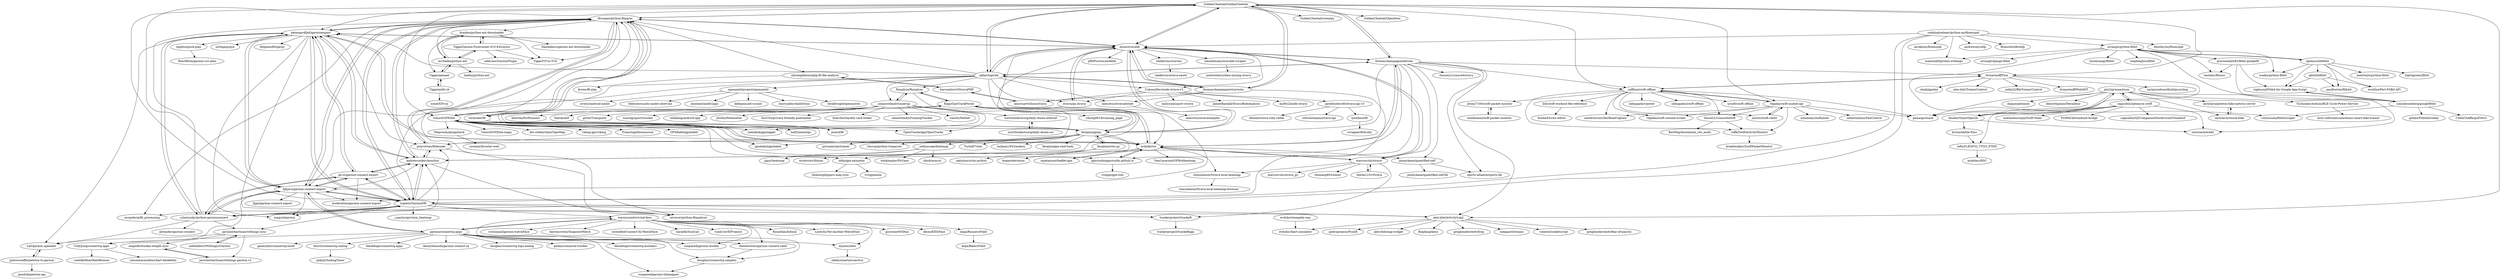 digraph G {
"GoldenCheetah/GoldenCheetah" -> "dtcooper/python-fitparse"
"GoldenCheetah/GoldenCheetah" -> "thomaschampagne/elevate"
"GoldenCheetah/GoldenCheetah" -> "cpfair/tapiriik"
"GoldenCheetah/GoldenCheetah" -> "dvmarinoff/Flux"
"GoldenCheetah/GoldenCheetah" -> "thomaschampagne/stravistix"
"GoldenCheetah/GoldenCheetah" -> "zoffline/zwift-offline"
"GoldenCheetah/GoldenCheetah" -> "petergardfjall/garminexport"
"GoldenCheetah/GoldenCheetah" -> "hozn/stravalib"
"GoldenCheetah/GoldenCheetah" -> "GoldenCheetah/sweatpy"
"GoldenCheetah/GoldenCheetah" -> "kjkjava/garmin-connect-export"
"GoldenCheetah/GoldenCheetah" -> "GoldenCheetah/OpenData"
"GoldenCheetah/GoldenCheetah" -> "tumic0/GPXSee"
"GoldenCheetah/GoldenCheetah" -> "alex-hhh/ActivityLog2"
"GoldenCheetah/GoldenCheetah" -> "Ogadai/zwift-mobile-api"
"GoldenCheetah/GoldenCheetah" -> "tcgoetz/GarminDB"
"tumic0/GPXSee" -> "viking-gps/viking"
"tumic0/GPXSee" -> "Maproom/qmapshack"
"tumic0/GPXSee" -> "OpenTracksApp/OpenTracks" ["e"=1]
"tumic0/GPXSee" -> "erik/derive"
"tumic0/GPXSee" -> "flopp/GpxTrackPoster"
"tumic0/GPXSee" -> "GPSBabel/gpsbabel"
"tumic0/GPXSee" -> "gpsbabel/gpsbabel"
"tumic0/GPXSee" -> "tumic0/GPXSee-maps"
"tumic0/GPXSee" -> "tkrajina/gpxpy"
"tumic0/GPXSee" -> "der-stefan/OpenTopoMap" ["e"=1]
"tumic0/GPXSee" -> "gpxstudio/gpxstudio.github.io"
"tumic0/GPXSee" -> "mendhak/gpslogger" ["e"=1]
"tumic0/GPXSee" -> "dtcooper/python-fitparse"
"tumic0/GPXSee" -> "zdila/gpx-animator"
"tumic0/GPXSee" -> "Framstag/libosmscout" ["e"=1]
"hozn/stravalib" -> "dtcooper/python-fitparse"
"hozn/stravalib" -> "strava/go.strava"
"hozn/stravalib" -> "tkrajina/gpxpy"
"hozn/stravalib" -> "marcusvolz/strava"
"hozn/stravalib" -> "sladkovm/stravaio"
"hozn/stravalib" -> "thomaschampagne/elevate"
"hozn/stravalib" -> "petergardfjall/garminexport"
"hozn/stravalib" -> "andrewcooke/choochoo"
"hozn/stravalib" -> "cpfair/tapiriik"
"hozn/stravalib" -> "thomaschampagne/stravistix"
"hozn/stravalib" -> "GoldenCheetah/GoldenCheetah"
"hozn/stravalib" -> "loisaidasam/stravalib-scraper"
"hozn/stravalib" -> "UnbounDev/node-strava-v3"
"hozn/stravalib" -> "kjkjava/garmin-connect-export"
"hozn/stravalib" -> "pR0Ps/stravaweblib"
"jonasoreland/runnerup" -> "Runalyze/Runalyze"
"jonasoreland/runnerup" -> "OpenTracksApp/OpenTracks" ["e"=1]
"jonasoreland/runnerup" -> "khertan/ForRunners"
"jonasoreland/runnerup" -> "bailuk/AAT"
"jonasoreland/runnerup" -> "grote/Transportr" ["e"=1]
"jonasoreland/runnerup" -> "ssaring/sportstracker"
"jonasoreland/runnerup" -> "nutritionfactsorg/daily-dozen-android"
"jonasoreland/runnerup" -> "wallabag/android-app" ["e"=1]
"jonasoreland/runnerup" -> "j4velin/Pedometer" ["e"=1]
"jonasoreland/runnerup" -> "SecUSo/privacy-friendly-pedometer" ["e"=1]
"jonasoreland/runnerup" -> "mendhak/gpslogger" ["e"=1]
"jonasoreland/runnerup" -> "brarcher/loyalty-card-locker" ["e"=1]
"jonasoreland/runnerup" -> "rainerblind/aTrainingTracker"
"jonasoreland/runnerup" -> "icasdri/Mather" ["e"=1]
"tkrajina/gpxpy" -> "tkrajina/srtm.py"
"tkrajina/gpxpy" -> "dtcooper/python-fitparse"
"tkrajina/gpxpy" -> "hozn/stravalib"
"tkrajina/gpxpy" -> "flopp/GpxTrackPoster"
"tkrajina/gpxpy" -> "pytrainer/pytrainer"
"tkrajina/gpxpy" -> "polyvertex/fitdecode"
"tkrajina/gpxpy" -> "tumic0/GPXSee"
"tkrajina/gpxpy" -> "vkurup/python-tcxparser"
"tkrajina/gpxpy" -> "mpetazzoni/leaflet-gpx" ["e"=1]
"tkrajina/gpxpy" -> "erik/derive"
"tkrajina/gpxpy" -> "Turbo87/utm" ["e"=1]
"tkrajina/gpxpy" -> "gpsbabel/gpsbabel"
"tkrajina/gpxpy" -> "mrJean1/PyGeodesy" ["e"=1]
"tkrajina/gpxpy" -> "tkrajina/gpx-cmd-tools"
"tkrajina/gpxpy" -> "sethoscope/heatmap"
"tkrajina/srtm.py" -> "tkrajina/gpxpy"
"tkrajina/srtm.py" -> "bopen/elevation" ["e"=1]
"tkrajina/srtm.py" -> "aatishnn/srtm-python"
"braiden/python-ant-downloader" -> "Tigge/Garmin-Forerunner-610-Extractor"
"braiden/python-ant-downloader" -> "mvillalba/python-ant"
"braiden/python-ant-downloader" -> "Tigge/FIT-to-TCX"
"braiden/python-ant-downloader" -> "DanAnkers/garmin-ant-downloader"
"braiden/python-ant-downloader" -> "Tigge/openant"
"dvmarinoff/Flux" -> "dvmarinoff/WebANT"
"dvmarinoff/Flux" -> "zacharyedwardbull/pycycling"
"dvmarinoff/Flux" -> "chadj/gpedal"
"dvmarinoff/Flux" -> "alex-hhh/TrainerControl"
"dvmarinoff/Flux" -> "jedla22/BleTrainerControl"
"dvmarinoff/Flux" -> "zoffline/zwift-offline"
"dvmarinoff/Flux" -> "paixaop/zwack"
"doudar/SmartSpin2k" -> "ptx2/gymnasticon"
"doudar/SmartSpin2k" -> "kswiorek/ble-ftms"
"doudar/SmartSpin2k" -> "snowzach/echbt"
"coddingtonbear/python-myfitnesspal" -> "andrewzey/mfp"
"coddingtonbear/python-myfitnesspal" -> "fitnessforlife/mfp"
"coddingtonbear/python-myfitnesspal" -> "maximebf/python-withings"
"coddingtonbear/python-myfitnesspal" -> "orcasgit/python-fitbit"
"coddingtonbear/python-myfitnesspal" -> "cyberjunky/python-garminconnect"
"coddingtonbear/python-myfitnesspal" -> "bhutley/myfitnesspal"
"coddingtonbear/python-myfitnesspal" -> "savaki/myfitnesspal"
"coddingtonbear/python-myfitnesspal" -> "tcgoetz/GarminDB"
"coddingtonbear/python-myfitnesspal" -> "hozn/stravalib"
"thomaschampagne/elevate" -> "SauceLLC/sauce4strava"
"thomaschampagne/elevate" -> "GoldenCheetah/GoldenCheetah"
"thomaschampagne/elevate" -> "erik/derive"
"thomaschampagne/elevate" -> "hozn/stravalib"
"thomaschampagne/elevate" -> "cpfair/tapiriik"
"thomaschampagne/elevate" -> "sports-alliance/sports-lib"
"thomaschampagne/elevate" -> "zoffline/zwift-offline"
"thomaschampagne/elevate" -> "andrewcooke/choochoo"
"thomaschampagne/elevate" -> "dvmarinoff/Flux"
"thomaschampagne/elevate" -> "marcusvolz/strava"
"thomaschampagne/elevate" -> "gpxstudio/gpxstudio.github.io"
"thomaschampagne/elevate" -> "jimmykane/quantified-self"
"thomaschampagne/elevate" -> "tkrajina/gpxpy"
"thomaschampagne/elevate" -> "alex-hhh/ActivityLog2"
"trackerproject/trackeR" -> "trackerproject/trackeRapp"
"jimmykane/quantified-self" -> "sports-alliance/sports-lib"
"jimmykane/quantified-self" -> "jimmykane/quantified-self-lib"
"Maproom/qmapshack" -> "nrenner/brouter-web" ["e"=1]
"cpfair/tapiriik" -> "thomaschampagne/stravistix"
"cpfair/tapiriik" -> "GoldenCheetah/GoldenCheetah"
"cpfair/tapiriik" -> "kjkjava/garmin-connect-export"
"cpfair/tapiriik" -> "hozn/stravalib"
"cpfair/tapiriik" -> "thomaschampagne/elevate"
"cpfair/tapiriik" -> "petergardfjall/garminexport"
"cpfair/tapiriik" -> "Runalyze/Runalyze"
"cpfair/tapiriik" -> "dtcooper/python-fitparse"
"cpfair/tapiriik" -> "UnbounDev/node-strava-v3"
"cpfair/tapiriik" -> "strava/go.strava"
"cpfair/tapiriik" -> "erik/derive"
"cpfair/tapiriik" -> "jonasoreland/runnerup"
"cpfair/tapiriik" -> "tcgoetz/GarminDB"
"cpfair/tapiriik" -> "openambitproject/openambit"
"cpfair/tapiriik" -> "inexcitus/stravadotnet"
"dtcooper/python-fitparse" -> "polyvertex/fitdecode"
"dtcooper/python-fitparse" -> "Tigge/FIT-to-TCX"
"dtcooper/python-fitparse" -> "mtraver/python-fitanalysis"
"dtcooper/python-fitparse" -> "tcgoetz/GarminDB"
"dtcooper/python-fitparse" -> "tormoder/fit"
"dtcooper/python-fitparse" -> "andrewcooke/choochoo"
"dtcooper/python-fitparse" -> "hozn/stravalib"
"dtcooper/python-fitparse" -> "tkrajina/gpxpy"
"dtcooper/python-fitparse" -> "mcandocia/fit_processing"
"dtcooper/python-fitparse" -> "mvillalba/python-ant"
"dtcooper/python-fitparse" -> "kjkjava/garmin-connect-export"
"dtcooper/python-fitparse" -> "petergardfjall/garminexport"
"dtcooper/python-fitparse" -> "GoldenCheetah/GoldenCheetah"
"dtcooper/python-fitparse" -> "adriangibbons/php-fit-file-analysis"
"dtcooper/python-fitparse" -> "braiden/python-ant-downloader"
"pe-st/garmin-connect-export" -> "moderation/garmin-connect-export"
"pe-st/garmin-connect-export" -> "petergardfjall/garminexport"
"pe-st/garmin-connect-export" -> "kjkjava/garmin-connect-export"
"pe-st/garmin-connect-export" -> "cyberjunky/python-garminconnect"
"pe-st/garmin-connect-export" -> "tcgoetz/GarminDB"
"pe-st/garmin-connect-export" -> "andrewcooke/choochoo"
"gpxstudio/gpxstudio.github.io" -> "erik/derive"
"gpxstudio/gpxstudio.github.io" -> "vcoppe/gpx-tool"
"openyou/libfitbit" -> "loghound/Fitbit-for-Google-App-Script"
"openyou/libfitbit" -> "wadey/python-fitbit"
"openyou/libfitbit" -> "andrewjw/python-fitbit"
"openyou/libfitbit" -> "hiptopjones/fitbit"
"openyou/libfitbit" -> "orcasgit/python-fitbit"
"openyou/libfitbit" -> "ericblue/Perl-FitBit-API"
"openyou/libfitbit" -> "qdot/libfitbit"
"openyou/libfitbit" -> "paulburton/fitbitd"
"myneur/late" -> "okdar/smartarcsactive"
"Runalyze/Runalyze" -> "flopp/GpxTrackPoster"
"Runalyze/Runalyze" -> "jonasoreland/runnerup"
"Runalyze/Runalyze" -> "pytrainer/pytrainer"
"erik/derive" -> "remisalmon/Strava-local-heatmap"
"erik/derive" -> "marcusvolz/strava"
"erik/derive" -> "flopp/GpxTrackPoster"
"erik/derive" -> "jimmykane/quantified-self"
"erik/derive" -> "petergardfjall/garminexport"
"erik/derive" -> "gpxstudio/gpxstudio.github.io"
"erik/derive" -> "tumic0/GPXSee"
"erik/derive" -> "thomaschampagne/elevate"
"erik/derive" -> "zdila/gpx-animator"
"erik/derive" -> "TomCasavant/GPXtoHeatmap"
"erik/derive" -> "mpetazzoni/leaflet-gpx" ["e"=1]
"andrewcooke/choochoo" -> "polyvertex/fitdecode"
"andrewcooke/choochoo" -> "petergardfjall/garminexport"
"andrewcooke/choochoo" -> "dtcooper/python-fitparse"
"andrewcooke/choochoo" -> "pe-st/garmin-connect-export"
"andrewcooke/choochoo" -> "mtraver/python-fitanalysis"
"andrewcooke/choochoo" -> "tcgoetz/GarminDB"
"petergardfjall/garminexport" -> "kjkjava/garmin-connect-export"
"petergardfjall/garminexport" -> "tcgoetz/GarminDB"
"petergardfjall/garminexport" -> "cyberjunky/python-garminconnect"
"petergardfjall/garminexport" -> "pe-st/garmin-connect-export"
"petergardfjall/garminexport" -> "andrewcooke/choochoo"
"petergardfjall/garminexport" -> "felipeam86/garpy"
"petergardfjall/garminexport" -> "La0/garmin-uploader"
"petergardfjall/garminexport" -> "dtcooper/python-fitparse"
"petergardfjall/garminexport" -> "magsol/garmin"
"petergardfjall/garminexport" -> "erik/derive"
"petergardfjall/garminexport" -> "polyvertex/fitdecode"
"petergardfjall/garminexport" -> "sirfoga/pygce"
"petergardfjall/garminexport" -> "hozn/stravalib"
"petergardfjall/garminexport" -> "mgifos/quick-plan"
"petergardfjall/garminexport" -> "alex-hhh/ActivityLog2"
"warmsound/crystal-face" -> "RyanDam/Infocal"
"warmsound/crystal-face" -> "Laverlin/Yet-Another-WatchFace"
"warmsound/crystal-face" -> "garmin/connectiq-apps"
"warmsound/crystal-face" -> "douglasr/connectiq-samples"
"warmsound/crystal-face" -> "gcormier9/GRun"
"warmsound/crystal-face" -> "dbcm/KISSFace"
"warmsound/crystal-face" -> "danielsiwiec/garmin-connect-seed"
"warmsound/crystal-face" -> "victorpaul/garmin-watchFace"
"warmsound/crystal-face" -> "myneur/late"
"warmsound/crystal-face" -> "darrencroton/SnapshotWatch"
"warmsound/crystal-face" -> "ravenfeld/Connect-IQ-WatchFace"
"warmsound/crystal-face" -> "haraldh/SunCalc"
"warmsound/crystal-face" -> "kopa/RunnersField"
"warmsound/crystal-face" -> "tumb1er/ElPrimero"
"warmsound/crystal-face" -> "sunpazed/garmin-mickey"
"mgifos/quick-plan" -> "Raistlfiren/garmin-csv-plan"
"garmin/connectiq-apps" -> "douglasr/connectiq-samples"
"garmin/connectiq-apps" -> "CodyJung/connectiq-apps"
"garmin/connectiq-apps" -> "warmsound/crystal-face"
"garmin/connectiq-apps" -> "danielsiwiec/garmin-connect-seed"
"garmin/connectiq-apps" -> "gatkin/commute-tracker"
"garmin/connectiq-apps" -> "sunpazed/garmin-tilemapper"
"garmin/connectiq-apps" -> "blackdogit/connectiq-monkeyc"
"garmin/connectiq-apps" -> "genecyber/connectiq-build"
"garmin/connectiq-apps" -> "dmrrlc/connectiq-sailing"
"garmin/connectiq-apps" -> "myneur/late"
"garmin/connectiq-apps" -> "kjkjava/garmin-connect-export"
"garmin/connectiq-apps" -> "blackdogit/connectiq-apps"
"garmin/connectiq-apps" -> "sunpazed/garmin-mickey"
"garmin/connectiq-apps" -> "dennybiasiolli/garmin-connect-iq"
"garmin/connectiq-apps" -> "douglasr/connectiq-logo-analog"
"sethoscope/heatmap" -> "cbick/osmviz"
"sethoscope/heatmap" -> "jjguy/heatmap"
"sethoscope/heatmap" -> "wrobstory/folium" ["e"=1]
"sethoscope/heatmap" -> "esdalmaijer/PyGaze" ["e"=1]
"Tigge/Garmin-Forerunner-610-Extractor" -> "braiden/python-ant-downloader"
"Tigge/Garmin-Forerunner-610-Extractor" -> "Tigge/FIT-to-TCX"
"Tigge/Garmin-Forerunner-610-Extractor" -> "adiesner/GarminPlugin"
"Tigge/Garmin-Forerunner-610-Extractor" -> "mvillalba/python-ant"
"nutritionfactsorg/daily-dozen-android" -> "nutritionfactsorg/daily-dozen-ios"
"cagnulein/qdomyos-zwift" -> "ptx2/gymnasticon"
"cagnulein/qdomyos-zwift" -> "snowzach/echbt"
"cagnulein/qdomyos-zwift" -> "paixaop/zwack"
"cagnulein/qdomyos-zwift" -> "doudar/SmartSpin2k"
"cagnulein/qdomyos-zwift" -> "ProH4Ck/treadmill-bridge"
"cagnulein/qdomyos-zwift" -> "cagnulein/QZCompanionNordictrackTreadmill"
"cagnulein/qdomyos-zwift" -> "lefty01/ESP32_TTGO_FTMS"
"cagnulein/qdomyos-zwift" -> "matandoocorpo/Zwift-Steer"
"evdubs/renegade-way" -> "evdubs/chart-simulator"
"magnific0/nokia-weight-sync" -> "jaroslawhartman/withings-garmin-v2"
"qdot/libfitbit" -> "paulburton/fitbitd"
"qdot/libfitbit" -> "ericblue/Perl-FitBit-API"
"qdot/libfitbit" -> "loghound/Fitbit-for-Google-App-Script"
"thomaschampagne/stravistix" -> "cpfair/tapiriik"
"thomaschampagne/stravistix" -> "GoldenCheetah/GoldenCheetah"
"thomaschampagne/stravistix" -> "inexcitus/stravadotnet"
"thomaschampagne/stravistix" -> "hozn/stravalib"
"thomaschampagne/stravistix" -> "iamstuartwilson/strava"
"thomaschampagne/stravistix" -> "moderation/garmin-connect-export"
"loghound/Fitbit-for-Google-App-Script" -> "simonbromberg/googlefitbit"
"orcasgit/python-fitbit" -> "orcasgit/django-fitbit"
"orcasgit/python-fitbit" -> "openyou/libfitbit"
"orcasgit/python-fitbit" -> "wadey/python-fitbit"
"orcasgit/python-fitbit" -> "maximebf/python-withings"
"orcasgit/python-fitbit" -> "corynissen/fitbitScraper"
"orcasgit/python-fitbit" -> "teramonagi/fitbitr"
"orcasgit/python-fitbit" -> "stephenjhsu/fitbit"
"orcasgit/python-fitbit" -> "simonbromberg/googlefitbit"
"orcasgit/python-fitbit" -> "tantalor/fitsync"
"orcasgit/python-fitbit" -> "praveendath92/fitbit-googlefit"
"praveendath92/fitbit-googlefit" -> "tantalor/fitsync"
"praveendath92/fitbit-googlefit" -> "loghound/Fitbit-for-Google-App-Script"
"praveendath92/fitbit-googlefit" -> "simonbromberg/googlefitbit"
"simonbromberg/googlefitbit" -> "loghound/Fitbit-for-Google-App-Script"
"simonbromberg/googlefitbit" -> "corynissen/fitbitScraper"
"simonbromberg/googlefitbit" -> "CollinChaffin/psFitb1t"
"simonbromberg/googlefitbit" -> "qslabs/FitbitIntraday"
"mvillalba/python-ant" -> "braiden/python-ant-downloader"
"mvillalba/python-ant" -> "Tigge/openant"
"mvillalba/python-ant" -> "baderj/python-ant"
"mvillalba/python-ant" -> "Tigge/Garmin-Forerunner-610-Extractor"
"La0/garmin-uploader" -> "philosowaffle/peloton-to-garmin"
"philosowaffle/peloton-to-garmin" -> "La0/garmin-uploader"
"philosowaffle/peloton-to-garmin" -> "geudrik/peloton-api"
"zdila/gpx-animator" -> "rvl/gpxanim"
"zdila/gpx-animator" -> "thomergil/gopro-map-sync"
"tcgoetz/GarminDB" -> "petergardfjall/garminexport"
"tcgoetz/GarminDB" -> "cyberjunky/python-garminconnect"
"tcgoetz/GarminDB" -> "kjkjava/garmin-connect-export"
"tcgoetz/GarminDB" -> "dtcooper/python-fitparse"
"tcgoetz/GarminDB" -> "pe-st/garmin-connect-export"
"tcgoetz/GarminDB" -> "polyvertex/fitdecode"
"tcgoetz/GarminDB" -> "andrewcooke/choochoo"
"tcgoetz/GarminDB" -> "alex-hhh/ActivityLog2"
"tcgoetz/GarminDB" -> "magsol/garmin"
"tcgoetz/GarminDB" -> "mcandocia/fit_processing"
"tcgoetz/GarminDB" -> "mtraver/python-fitanalysis"
"tcgoetz/GarminDB" -> "j-paulus/grrrmin_heatmap"
"tcgoetz/GarminDB" -> "jaroslawhartman/withings-sync"
"tcgoetz/GarminDB" -> "trackerproject/trackeR"
"tcgoetz/GarminDB" -> "warmsound/crystal-face"
"sladkovm/stravaio" -> "sladkovm/strava-oauth"
"marcusvolz/strava" -> "fawda123/rStrava"
"marcusvolz/strava" -> "erik/derive"
"marcusvolz/strava" -> "marcusvolz/strava_py"
"marcusvolz/strava" -> "hozn/stravalib"
"marcusvolz/strava" -> "remisalmon/Strava-local-heatmap"
"marcusvolz/strava" -> "trackerproject/trackeR"
"marcusvolz/strava" -> "thomasp85/tweenr" ["e"=1]
"Ogadai/zwift-mobile-api" -> "jsmits/zwift-client"
"Ogadai/zwift-mobile-api" -> "Ogadai/zwift-second-screen"
"Ogadai/zwift-mobile-api" -> "sebastianlinz/FanControl"
"Ogadai/zwift-mobile-api" -> "sandermvanvliet/RoadCaptain"
"Ogadai/zwift-mobile-api" -> "mhanney/zwiftalizer"
"Ogadai/zwift-mobile-api" -> "zoffline/zwift-offline"
"Ogadai/zwift-mobile-api" -> "SauceLLC/sauce4zwift"
"Ogadai/zwift-mobile-api" -> "ruffk/ZwiftActivityMonitor"
"Ogadai/zwift-mobile-api" -> "paixaop/zwack"
"danielsiwiec/garmin-connect-seed" -> "douglasr/connectiq-samples"
"zoffline/zwift-offline" -> "Ogadai/zwift-mobile-api"
"zoffline/zwift-offline" -> "sandermvanvliet/RoadCaptain"
"zoffline/zwift-offline" -> "SauceLLC/sauce4zwift"
"zoffline/zwift-offline" -> "paixaop/zwack"
"zoffline/zwift-offline" -> "dvmarinoff/Flux"
"zoffline/zwift-offline" -> "jsmits/zwift-client"
"zoffline/zwift-offline" -> "oldnapalm/vpower"
"zoffline/zwift-offline" -> "oldnapalm/zwift-offline"
"zoffline/zwift-offline" -> "jeroni7100/zwift-packet-monitor"
"zoffline/zwift-offline" -> "ruffk/ZwiftActivityMonitor"
"zoffline/zwift-offline" -> "h4l/zwift-workout-file-reference"
"zoffline/zwift-offline" -> "ursoft/zwift-offline"
"zoffline/zwift-offline" -> "Ogadai/zwift-second-screen"
"UnbounDev/node-strava-v3" -> "millsy/passport-strava"
"UnbounDev/node-strava-v3" -> "iamstuartwilson/strava"
"UnbounDev/node-strava-v3" -> "JamesRandall/StravaRideAnalysis"
"UnbounDev/node-strava-v3" -> "mcfitz2/node-strava"
"UnbounDev/node-strava-v3" -> "jaredholdcroft/strava-api-v3"
"UnbounDev/node-strava-v3" -> "strava/go.strava"
"SauceLLC/sauce4zwift" -> "BasWeg/dosenhuhn_s4z_mods"
"SauceLLC/sauce4zwift" -> "ruffk/ZwiftActivityMonitor"
"remisalmon/Strava-local-heatmap" -> "remisalmon/Strava-local-heatmap-browser"
"kjkjava/garmin-connect-export" -> "petergardfjall/garminexport"
"kjkjava/garmin-connect-export" -> "pe-st/garmin-connect-export"
"kjkjava/garmin-connect-export" -> "tcgoetz/GarminDB"
"kjkjava/garmin-connect-export" -> "moderation/garmin-connect-export"
"kjkjava/garmin-connect-export" -> "dtcooper/python-fitparse"
"kjkjava/garmin-connect-export" -> "fjgal/garmin-connect-export"
"kjkjava/garmin-connect-export" -> "magsol/garmin"
"kjkjava/garmin-connect-export" -> "cyberjunky/python-garminconnect"
"kjkjava/garmin-connect-export" -> "CodyJung/connectiq-apps"
"kjkjava/garmin-connect-export" -> "garmin/connectiq-apps"
"kjkjava/garmin-connect-export" -> "andrewcooke/choochoo"
"flopp/GpxTrackPoster" -> "erik/derive"
"flopp/GpxTrackPoster" -> "Runalyze/Runalyze"
"flopp/GpxTrackPoster" -> "tkrajina/gpxpy"
"flopp/GpxTrackPoster" -> "tumic0/GPXSee"
"flopp/GpxTrackPoster" -> "yihong0618/running_page" ["e"=1]
"fawda123/rStrava" -> "marcusvolz/strava"
"openambitproject/openambit" -> "montant/ambit2gpx"
"openambitproject/openambit" -> "kekepins/alt-scount"
"openambitproject/openambit" -> "starryalley/AmbitSync"
"openambitproject/openambit" -> "bwaldvogel/openmoves"
"openambitproject/openambit" -> "uvwxy/android-ambit"
"openambitproject/openambit" -> "follesoe/suunto-ambit-intervals"
"jaroslawhartman/withings-sync" -> "sodelalbert/Withings2Garmin"
"jaroslawhartman/withings-sync" -> "jaroslawhartman/withings-garmin-v2"
"jaroslawhartman/withings-sync" -> "magnific0/nokia-weight-sync"
"jaroslawhartman/withings-sync" -> "La0/garmin-uploader"
"sodelalbert/Withings2Garmin" -> "jaroslawhartman/withings-sync"
"cyberjunky/python-garminconnect" -> "petergardfjall/garminexport"
"cyberjunky/python-garminconnect" -> "tcgoetz/GarminDB"
"cyberjunky/python-garminconnect" -> "pe-st/garmin-connect-export"
"cyberjunky/python-garminconnect" -> "abrander/garmin-connect"
"cyberjunky/python-garminconnect" -> "kjkjava/garmin-connect-export"
"cyberjunky/python-garminconnect" -> "jaroslawhartman/withings-sync"
"cyberjunky/python-garminconnect" -> "La0/garmin-uploader"
"cyberjunky/python-garminconnect" -> "andrewcooke/choochoo"
"cyberjunky/python-garminconnect" -> "dtcooper/python-fitparse"
"loisaidasam/stravalib-scraper" -> "andreiolariu/data-mining-strava"
"polyvertex/fitdecode" -> "mtraver/python-fitanalysis"
"polyvertex/fitdecode" -> "dtcooper/python-fitparse"
"polyvertex/fitdecode" -> "andrewcooke/choochoo"
"ptx2/gymnasticon" -> "doudar/SmartSpin2k"
"ptx2/gymnasticon" -> "snowzach/echbt"
"ptx2/gymnasticon" -> "paixaop/zwack"
"ptx2/gymnasticon" -> "ihaque/pelomon"
"ptx2/gymnasticon" -> "iaroslavn/peloton-bike-metrics-server"
"ptx2/gymnasticon" -> "benwithjamin/Derailleur"
"ptx2/gymnasticon" -> "Tschucker/ArduinoBLE-Cycle-Power-Service"
"ptx2/gymnasticon" -> "cagnulein/qdomyos-zwift"
"ptx2/gymnasticon" -> "iaroslavn/zwack-bike"
"CodyJung/connectiq-apps" -> "roelofk/HeartRateRunner"
"CodyJung/connectiq-apps" -> "simonmacmullen/chart-datafields"
"adriangibbons/php-fit-file-analysis" -> "krwes/fit-php"
"adriangibbons/php-fit-file-analysis" -> "basvandorst/StravaPHP"
"basvandorst/StravaPHP" -> "iamstuartwilson/strava"
"basvandorst/StravaPHP" -> "adriangibbons/php-fit-file-analysis"
"iamstuartwilson/strava" -> "basvandorst/StravaPHP"
"jaroslawhartman/withings-garmin-v2" -> "magnific0/nokia-weight-sync"
"h4l/zwift-workout-file-reference" -> "breiko83/zwo-editor"
"nutritionfactsorg/daily-dozen-ios" -> "nutritionfactsorg/daily-dozen-android"
"kopa/RunnersField" -> "kopa/BikersField"
"Tigge/antfs-cli" -> "Tigge/openant"
"Tigge/antfs-cli" -> "xonel/GFrun"
"jsmits/zwift-client" -> "Ogadai/zwift-mobile-api"
"ruffk/ZwiftActivityMonitor" -> "braddwalker/ZwiftPacketMonitor"
"strava/go.strava" -> "tormoder/fit"
"strava/go.strava" -> "hozn/stravalib"
"douglasr/connectiq-samples" -> "sunpazed/garmin-tilemapper"
"Tigge/openant" -> "Tigge/antfs-cli"
"Tigge/openant" -> "mvillalba/python-ant"
"inexcitus/stravadotnet" -> "inexcitus/stravasamples"
"tjwallace/fit" -> "scrapper/fit4ruby"
"kswiorek/ble-ftms" -> "lefty01/ESP32_TTGO_FTMS"
"lefty01/ESP32_TTGO_FTMS" -> "mobilars/RSC"
"iaroslavn/peloton-bike-metrics-server" -> "iaroslavn/zwack-bike"
"tormoder/fit" -> "jezard/fit"
"tormoder/fit" -> "half2me/antgo"
"tormoder/fit" -> "polyvertex/fitdecode"
"tormoder/fit" -> "dtcooper/python-fitparse"
"alex-hhh/ActivityLog2" -> "vishesh/racketscript" ["e"=1]
"alex-hhh/ActivityLog2" -> "greghendershott/fear-of-macros" ["e"=1]
"alex-hhh/ActivityLog2" -> "pedropramos/PyonR"
"alex-hhh/ActivityLog2" -> "alex-hhh/map-widget"
"alex-hhh/ActivityLog2" -> "Bogdanp/koyo" ["e"=1]
"alex-hhh/ActivityLog2" -> "evdubs/chart-simulator"
"alex-hhh/ActivityLog2" -> "greghendershott/frog" ["e"=1]
"alex-hhh/ActivityLog2" -> "soegaard/remacs"
"jaredholdcroft/strava-api-v3" -> "tjwallace/fit"
"jaredholdcroft/strava-api-v3" -> "dblock/strava-ruby-client"
"jaredholdcroft/strava-api-v3" -> "stevenchanin/strava-api"
"Tschucker/ArduinoBLE-Cycle-Power-Service" -> "krisc-informatica/arduino-smart-bike-trainer"
"dmrrlc/connectiq-sailing" -> "spikyjt/SailingTimer"
"jeroni7100/zwift-packet-monitor" -> "wiedmann/zwift-packet-monitor"
"wiedmann/zwift-packet-monitor" -> "jeroni7100/zwift-packet-monitor"
"iaroslavn/zwack-bike" -> "iaroslavn/peloton-bike-metrics-server"
"GoldenCheetah/GoldenCheetah" ["l"="-25.713,-23.448"]
"dtcooper/python-fitparse" ["l"="-25.682,-23.379"]
"thomaschampagne/elevate" ["l"="-25.736,-23.417"]
"cpfair/tapiriik" ["l"="-25.681,-23.439"]
"dvmarinoff/Flux" ["l"="-25.765,-23.522"]
"thomaschampagne/stravistix" ["l"="-25.69,-23.464"]
"zoffline/zwift-offline" ["l"="-25.738,-23.541"]
"petergardfjall/garminexport" ["l"="-25.674,-23.414"]
"hozn/stravalib" ["l"="-25.71,-23.411"]
"GoldenCheetah/sweatpy" ["l"="-25.738,-23.488"]
"kjkjava/garmin-connect-export" ["l"="-25.634,-23.417"]
"GoldenCheetah/OpenData" ["l"="-25.734,-23.472"]
"tumic0/GPXSee" ["l"="-25.702,-23.326"]
"alex-hhh/ActivityLog2" ["l"="-25.752,-23.448"]
"Ogadai/zwift-mobile-api" ["l"="-25.726,-23.558"]
"tcgoetz/GarminDB" ["l"="-25.657,-23.409"]
"viking-gps/viking" ["l"="-25.672,-23.268"]
"Maproom/qmapshack" ["l"="-25.693,-23.251"]
"OpenTracksApp/OpenTracks" ["l"="-28.254,-21.846"]
"erik/derive" ["l"="-25.724,-23.365"]
"flopp/GpxTrackPoster" ["l"="-25.676,-23.359"]
"GPSBabel/gpsbabel" ["l"="-25.701,-23.279"]
"gpsbabel/gpsbabel" ["l"="-25.673,-23.295"]
"tumic0/GPXSee-maps" ["l"="-25.706,-23.298"]
"tkrajina/gpxpy" ["l"="-25.669,-23.336"]
"der-stefan/OpenTopoMap" ["l"="18.293,24.59"]
"gpxstudio/gpxstudio.github.io" ["l"="-25.744,-23.342"]
"mendhak/gpslogger" ["l"="31.146,42.067"]
"zdila/gpx-animator" ["l"="-25.757,-23.31"]
"Framstag/libosmscout" ["l"="18.518,24.528"]
"strava/go.strava" ["l"="-25.717,-23.392"]
"marcusvolz/strava" ["l"="-25.756,-23.371"]
"sladkovm/stravaio" ["l"="-25.763,-23.411"]
"andrewcooke/choochoo" ["l"="-25.658,-23.39"]
"loisaidasam/stravalib-scraper" ["l"="-25.761,-23.395"]
"UnbounDev/node-strava-v3" ["l"="-25.768,-23.429"]
"pR0Ps/stravaweblib" ["l"="-25.74,-23.396"]
"jonasoreland/runnerup" ["l"="-25.605,-23.508"]
"Runalyze/Runalyze" ["l"="-25.623,-23.432"]
"khertan/ForRunners" ["l"="-25.59,-23.533"]
"bailuk/AAT" ["l"="-25.567,-23.541"]
"grote/Transportr" ["l"="-28.191,-21.865"]
"ssaring/sportstracker" ["l"="-25.599,-23.558"]
"nutritionfactsorg/daily-dozen-android" ["l"="-25.554,-23.573"]
"wallabag/android-app" ["l"="-32.929,-22.971"]
"j4velin/Pedometer" ["l"="-28.321,-22.373"]
"SecUSo/privacy-friendly-pedometer" ["l"="-26,-22.923"]
"brarcher/loyalty-card-locker" ["l"="-28.223,-21.573"]
"rainerblind/aTrainingTracker" ["l"="-25.614,-23.537"]
"icasdri/Mather" ["l"="-29.395,-23.052"]
"tkrajina/srtm.py" ["l"="-25.637,-23.293"]
"pytrainer/pytrainer" ["l"="-25.619,-23.37"]
"polyvertex/fitdecode" ["l"="-25.657,-23.373"]
"vkurup/python-tcxparser" ["l"="-25.622,-23.311"]
"mpetazzoni/leaflet-gpx" ["l"="17.567,24.464"]
"Turbo87/utm" ["l"="20.324,27.437"]
"mrJean1/PyGeodesy" ["l"="18.898,24.633"]
"tkrajina/gpx-cmd-tools" ["l"="-25.649,-23.312"]
"sethoscope/heatmap" ["l"="-25.621,-23.24"]
"bopen/elevation" ["l"="19.965,27.509"]
"aatishnn/srtm-python" ["l"="-25.611,-23.273"]
"braiden/python-ant-downloader" ["l"="-25.737,-23.284"]
"Tigge/Garmin-Forerunner-610-Extractor" ["l"="-25.752,-23.261"]
"mvillalba/python-ant" ["l"="-25.729,-23.267"]
"Tigge/FIT-to-TCX" ["l"="-25.726,-23.306"]
"DanAnkers/garmin-ant-downloader" ["l"="-25.764,-23.274"]
"Tigge/openant" ["l"="-25.742,-23.233"]
"dvmarinoff/WebANT" ["l"="-25.779,-23.543"]
"zacharyedwardbull/pycycling" ["l"="-25.792,-23.556"]
"chadj/gpedal" ["l"="-25.815,-23.546"]
"alex-hhh/TrainerControl" ["l"="-25.795,-23.536"]
"jedla22/BleTrainerControl" ["l"="-25.795,-23.521"]
"paixaop/zwack" ["l"="-25.757,-23.605"]
"doudar/SmartSpin2k" ["l"="-25.775,-23.705"]
"ptx2/gymnasticon" ["l"="-25.787,-23.682"]
"kswiorek/ble-ftms" ["l"="-25.761,-23.727"]
"snowzach/echbt" ["l"="-25.765,-23.694"]
"coddingtonbear/python-myfitnesspal" ["l"="-25.801,-23.464"]
"andrewzey/mfp" ["l"="-25.843,-23.476"]
"fitnessforlife/mfp" ["l"="-25.827,-23.493"]
"maximebf/python-withings" ["l"="-25.887,-23.487"]
"orcasgit/python-fitbit" ["l"="-25.955,-23.505"]
"cyberjunky/python-garminconnect" ["l"="-25.669,-23.397"]
"bhutley/myfitnesspal" ["l"="-25.811,-23.483"]
"savaki/myfitnesspal" ["l"="-25.827,-23.478"]
"SauceLLC/sauce4strava" ["l"="-25.805,-23.405"]
"sports-alliance/sports-lib" ["l"="-25.784,-23.4"]
"jimmykane/quantified-self" ["l"="-25.779,-23.38"]
"trackerproject/trackeR" ["l"="-25.709,-23.373"]
"trackerproject/trackeRapp" ["l"="-25.721,-23.343"]
"jimmykane/quantified-self-lib" ["l"="-25.813,-23.371"]
"nrenner/brouter-web" ["l"="18.256,24.557"]
"openambitproject/openambit" ["l"="-25.565,-23.493"]
"inexcitus/stravadotnet" ["l"="-25.674,-23.488"]
"mtraver/python-fitanalysis" ["l"="-25.641,-23.38"]
"tormoder/fit" ["l"="-25.652,-23.354"]
"mcandocia/fit_processing" ["l"="-25.69,-23.398"]
"adriangibbons/php-fit-file-analysis" ["l"="-25.664,-23.476"]
"pe-st/garmin-connect-export" ["l"="-25.638,-23.401"]
"moderation/garmin-connect-export" ["l"="-25.641,-23.448"]
"vcoppe/gpx-tool" ["l"="-25.776,-23.32"]
"openyou/libfitbit" ["l"="-26.006,-23.542"]
"loghound/Fitbit-for-Google-App-Script" ["l"="-26.034,-23.516"]
"wadey/python-fitbit" ["l"="-25.977,-23.533"]
"andrewjw/python-fitbit" ["l"="-26.017,-23.579"]
"hiptopjones/fitbit" ["l"="-25.998,-23.567"]
"ericblue/Perl-FitBit-API" ["l"="-26.03,-23.552"]
"qdot/libfitbit" ["l"="-26.05,-23.543"]
"paulburton/fitbitd" ["l"="-26.041,-23.564"]
"myneur/late" ["l"="-25.5,-23.407"]
"okdar/smartarcsactive" ["l"="-25.476,-23.405"]
"remisalmon/Strava-local-heatmap" ["l"="-25.775,-23.341"]
"TomCasavant/GPXtoHeatmap" ["l"="-25.757,-23.351"]
"felipeam86/garpy" ["l"="-25.654,-23.455"]
"La0/garmin-uploader" ["l"="-25.602,-23.385"]
"magsol/garmin" ["l"="-25.643,-23.433"]
"sirfoga/pygce" ["l"="-25.656,-23.441"]
"mgifos/quick-plan" ["l"="-25.61,-23.455"]
"warmsound/crystal-face" ["l"="-25.494,-23.39"]
"RyanDam/Infocal" ["l"="-25.452,-23.364"]
"Laverlin/Yet-Another-WatchFace" ["l"="-25.455,-23.381"]
"garmin/connectiq-apps" ["l"="-25.524,-23.424"]
"douglasr/connectiq-samples" ["l"="-25.49,-23.417"]
"gcormier9/GRun" ["l"="-25.471,-23.353"]
"dbcm/KISSFace" ["l"="-25.471,-23.376"]
"danielsiwiec/garmin-connect-seed" ["l"="-25.472,-23.421"]
"victorpaul/garmin-watchFace" ["l"="-25.488,-23.36"]
"darrencroton/SnapshotWatch" ["l"="-25.482,-23.371"]
"ravenfeld/Connect-IQ-WatchFace" ["l"="-25.47,-23.39"]
"haraldh/SunCalc" ["l"="-25.458,-23.401"]
"kopa/RunnersField" ["l"="-25.44,-23.391"]
"tumb1er/ElPrimero" ["l"="-25.499,-23.37"]
"sunpazed/garmin-mickey" ["l"="-25.515,-23.4"]
"Raistlfiren/garmin-csv-plan" ["l"="-25.583,-23.464"]
"CodyJung/connectiq-apps" ["l"="-25.567,-23.423"]
"gatkin/commute-tracker" ["l"="-25.512,-23.455"]
"sunpazed/garmin-tilemapper" ["l"="-25.491,-23.433"]
"blackdogit/connectiq-monkeyc" ["l"="-25.504,-23.43"]
"genecyber/connectiq-build" ["l"="-25.486,-23.444"]
"dmrrlc/connectiq-sailing" ["l"="-25.491,-23.457"]
"blackdogit/connectiq-apps" ["l"="-25.516,-23.443"]
"dennybiasiolli/garmin-connect-iq" ["l"="-25.503,-23.445"]
"douglasr/connectiq-logo-analog" ["l"="-25.528,-23.449"]
"cbick/osmviz" ["l"="-25.621,-23.213"]
"jjguy/heatmap" ["l"="-25.594,-23.204"]
"wrobstory/folium" ["l"="21.725,28.753"]
"esdalmaijer/PyGaze" ["l"="34.603,33.153"]
"adiesner/GarminPlugin" ["l"="-25.784,-23.231"]
"nutritionfactsorg/daily-dozen-ios" ["l"="-25.535,-23.596"]
"cagnulein/qdomyos-zwift" ["l"="-25.756,-23.677"]
"ProH4Ck/treadmill-bridge" ["l"="-25.733,-23.672"]
"cagnulein/QZCompanionNordictrackTreadmill" ["l"="-25.741,-23.696"]
"lefty01/ESP32_TTGO_FTMS" ["l"="-25.747,-23.712"]
"matandoocorpo/Zwift-Steer" ["l"="-25.729,-23.688"]
"evdubs/renegade-way" ["l"="-25.868,-23.435"]
"evdubs/chart-simulator" ["l"="-25.825,-23.435"]
"magnific0/nokia-weight-sync" ["l"="-25.557,-23.327"]
"jaroslawhartman/withings-garmin-v2" ["l"="-25.573,-23.32"]
"iamstuartwilson/strava" ["l"="-25.716,-23.487"]
"simonbromberg/googlefitbit" ["l"="-26.022,-23.489"]
"orcasgit/django-fitbit" ["l"="-25.953,-23.532"]
"corynissen/fitbitScraper" ["l"="-25.993,-23.473"]
"teramonagi/fitbitr" ["l"="-25.934,-23.525"]
"stephenjhsu/fitbit" ["l"="-25.953,-23.481"]
"tantalor/fitsync" ["l"="-25.981,-23.494"]
"praveendath92/fitbit-googlefit" ["l"="-26.003,-23.506"]
"CollinChaffin/psFitb1t" ["l"="-26.049,-23.487"]
"qslabs/FitbitIntraday" ["l"="-26.045,-23.47"]
"baderj/python-ant" ["l"="-25.724,-23.242"]
"philosowaffle/peloton-to-garmin" ["l"="-25.561,-23.371"]
"geudrik/peloton-api" ["l"="-25.531,-23.351"]
"rvl/gpxanim" ["l"="-25.793,-23.292"]
"thomergil/gopro-map-sync" ["l"="-25.777,-23.288"]
"j-paulus/grrrmin_heatmap" ["l"="-25.619,-23.406"]
"jaroslawhartman/withings-sync" ["l"="-25.595,-23.357"]
"sladkovm/strava-oauth" ["l"="-25.789,-23.416"]
"fawda123/rStrava" ["l"="-25.792,-23.357"]
"marcusvolz/strava_py" ["l"="-25.808,-23.344"]
"thomasp85/tweenr" ["l"="20.271,43.537"]
"jsmits/zwift-client" ["l"="-25.713,-23.543"]
"Ogadai/zwift-second-screen" ["l"="-25.713,-23.554"]
"sebastianlinz/FanControl" ["l"="-25.722,-23.592"]
"sandermvanvliet/RoadCaptain" ["l"="-25.706,-23.565"]
"mhanney/zwiftalizer" ["l"="-25.716,-23.579"]
"SauceLLC/sauce4zwift" ["l"="-25.734,-23.58"]
"ruffk/ZwiftActivityMonitor" ["l"="-25.748,-23.573"]
"oldnapalm/vpower" ["l"="-25.76,-23.549"]
"oldnapalm/zwift-offline" ["l"="-25.761,-23.562"]
"jeroni7100/zwift-packet-monitor" ["l"="-25.773,-23.574"]
"h4l/zwift-workout-file-reference" ["l"="-25.702,-23.59"]
"ursoft/zwift-offline" ["l"="-25.748,-23.558"]
"millsy/passport-strava" ["l"="-25.811,-23.423"]
"JamesRandall/StravaRideAnalysis" ["l"="-25.799,-23.432"]
"mcfitz2/node-strava" ["l"="-25.791,-23.441"]
"jaredholdcroft/strava-api-v3" ["l"="-25.866,-23.392"]
"BasWeg/dosenhuhn_s4z_mods" ["l"="-25.733,-23.606"]
"remisalmon/Strava-local-heatmap-browser" ["l"="-25.804,-23.322"]
"fjgal/garmin-connect-export" ["l"="-25.605,-23.418"]
"yihong0618/running_page" ["l"="26.451,31.335"]
"montant/ambit2gpx" ["l"="-25.543,-23.503"]
"kekepins/alt-scount" ["l"="-25.532,-23.51"]
"starryalley/AmbitSync" ["l"="-25.539,-23.488"]
"bwaldvogel/openmoves" ["l"="-25.543,-23.52"]
"uvwxy/android-ambit" ["l"="-25.555,-23.513"]
"follesoe/suunto-ambit-intervals" ["l"="-25.527,-23.498"]
"sodelalbert/Withings2Garmin" ["l"="-25.574,-23.343"]
"abrander/garmin-connect" ["l"="-25.697,-23.355"]
"andreiolariu/data-mining-strava" ["l"="-25.797,-23.385"]
"ihaque/pelomon" ["l"="-25.801,-23.719"]
"iaroslavn/peloton-bike-metrics-server" ["l"="-25.817,-23.683"]
"benwithjamin/Derailleur" ["l"="-25.801,-23.696"]
"Tschucker/ArduinoBLE-Cycle-Power-Service" ["l"="-25.819,-23.703"]
"iaroslavn/zwack-bike" ["l"="-25.809,-23.672"]
"roelofk/HeartRateRunner" ["l"="-25.554,-23.439"]
"simonmacmullen/chart-datafields" ["l"="-25.551,-23.412"]
"krwes/fit-php" ["l"="-25.646,-23.503"]
"basvandorst/StravaPHP" ["l"="-25.688,-23.504"]
"breiko83/zwo-editor" ["l"="-25.689,-23.616"]
"kopa/BikersField" ["l"="-25.413,-23.391"]
"Tigge/antfs-cli" ["l"="-25.751,-23.199"]
"xonel/GFrun" ["l"="-25.757,-23.175"]
"braddwalker/ZwiftPacketMonitor" ["l"="-25.764,-23.59"]
"inexcitus/stravasamples" ["l"="-25.665,-23.51"]
"tjwallace/fit" ["l"="-25.906,-23.37"]
"scrapper/fit4ruby" ["l"="-25.928,-23.358"]
"mobilars/RSC" ["l"="-25.737,-23.73"]
"jezard/fit" ["l"="-25.63,-23.332"]
"half2me/antgo" ["l"="-25.623,-23.342"]
"vishesh/racketscript" ["l"="-7.824,13.556"]
"greghendershott/fear-of-macros" ["l"="-7.794,13.594"]
"pedropramos/PyonR" ["l"="-25.828,-23.452"]
"alex-hhh/map-widget" ["l"="-25.771,-23.468"]
"Bogdanp/koyo" ["l"="-7.721,13.593"]
"greghendershott/frog" ["l"="-7.858,13.582"]
"soegaard/remacs" ["l"="-25.775,-23.486"]
"dblock/strava-ruby-client" ["l"="-25.902,-23.394"]
"stevenchanin/strava-api" ["l"="-25.883,-23.37"]
"krisc-informatica/arduino-smart-bike-trainer" ["l"="-25.836,-23.716"]
"spikyjt/SailingTimer" ["l"="-25.471,-23.47"]
"wiedmann/zwift-packet-monitor" ["l"="-25.788,-23.59"]
}